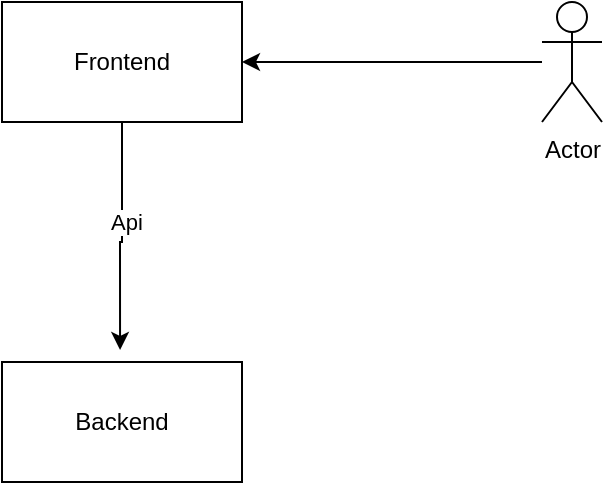 <mxfile version="23.0.2" type="device">
  <diagram name="Page-1" id="mfTxVTZTduYqPGkgZTGn">
    <mxGraphModel dx="733" dy="437" grid="1" gridSize="10" guides="1" tooltips="1" connect="1" arrows="1" fold="1" page="1" pageScale="1" pageWidth="850" pageHeight="1100" math="0" shadow="0">
      <root>
        <mxCell id="0" />
        <mxCell id="1" parent="0" />
        <mxCell id="pxjNF--nk2lxwaZwhS-p-7" value="Frontend" style="rounded=0;whiteSpace=wrap;html=1;" vertex="1" parent="1">
          <mxGeometry x="180" y="110" width="120" height="60" as="geometry" />
        </mxCell>
        <mxCell id="pxjNF--nk2lxwaZwhS-p-8" value="Backend" style="rounded=0;whiteSpace=wrap;html=1;" vertex="1" parent="1">
          <mxGeometry x="180" y="290" width="120" height="60" as="geometry" />
        </mxCell>
        <mxCell id="pxjNF--nk2lxwaZwhS-p-16" style="edgeStyle=orthogonalEdgeStyle;rounded=0;orthogonalLoop=1;jettySize=auto;html=1;entryX=1;entryY=0.5;entryDx=0;entryDy=0;" edge="1" parent="1" source="pxjNF--nk2lxwaZwhS-p-15" target="pxjNF--nk2lxwaZwhS-p-7">
          <mxGeometry relative="1" as="geometry" />
        </mxCell>
        <mxCell id="pxjNF--nk2lxwaZwhS-p-15" value="Actor" style="shape=umlActor;verticalLabelPosition=bottom;verticalAlign=top;html=1;outlineConnect=0;" vertex="1" parent="1">
          <mxGeometry x="450" y="110" width="30" height="60" as="geometry" />
        </mxCell>
        <mxCell id="pxjNF--nk2lxwaZwhS-p-18" style="edgeStyle=orthogonalEdgeStyle;rounded=0;orthogonalLoop=1;jettySize=auto;html=1;entryX=0.492;entryY=-0.1;entryDx=0;entryDy=0;entryPerimeter=0;" edge="1" parent="1" source="pxjNF--nk2lxwaZwhS-p-7" target="pxjNF--nk2lxwaZwhS-p-8">
          <mxGeometry relative="1" as="geometry" />
        </mxCell>
        <mxCell id="pxjNF--nk2lxwaZwhS-p-19" value="Api" style="edgeLabel;html=1;align=center;verticalAlign=middle;resizable=0;points=[];" vertex="1" connectable="0" parent="pxjNF--nk2lxwaZwhS-p-18">
          <mxGeometry x="-0.13" y="2" relative="1" as="geometry">
            <mxPoint as="offset" />
          </mxGeometry>
        </mxCell>
      </root>
    </mxGraphModel>
  </diagram>
</mxfile>
